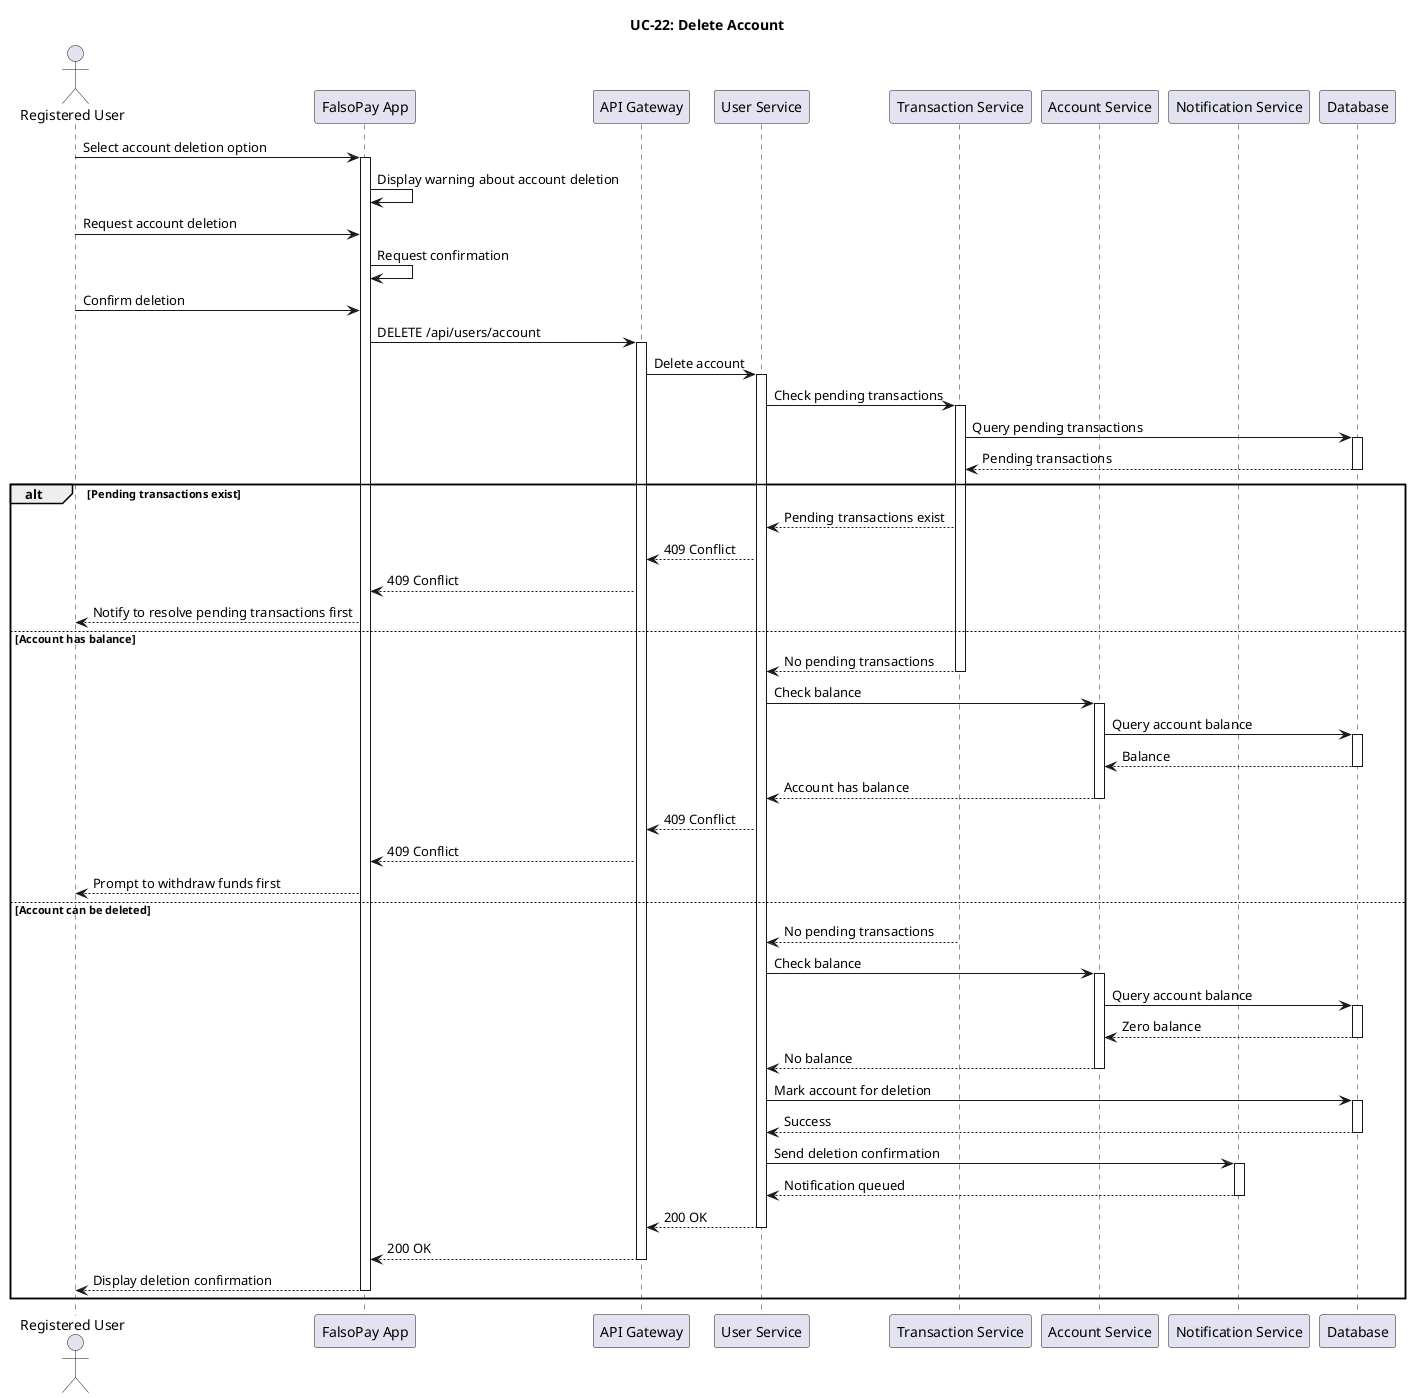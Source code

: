 @startuml UC22-DeleteAccount

actor "Registered User" as User
participant "FalsoPay App" as App
participant "API Gateway" as Gateway
participant "User Service" as UserService
participant "Transaction Service" as TransService
participant "Account Service" as AccountService
participant "Notification Service" as NotifService
participant "Database" as DB

title UC-22: Delete Account

User -> App: Select account deletion option
activate App

App -> App: Display warning about account deletion
User -> App: Request account deletion
App -> App: Request confirmation

User -> App: Confirm deletion
App -> Gateway: DELETE /api/users/account
activate Gateway

Gateway -> UserService: Delete account
activate UserService

UserService -> TransService: Check pending transactions
activate TransService

TransService -> DB: Query pending transactions
activate DB
DB --> TransService: Pending transactions
deactivate DB

alt Pending transactions exist
    TransService --> UserService: Pending transactions exist
    UserService --> Gateway: 409 Conflict
    Gateway --> App: 409 Conflict
    App --> User: Notify to resolve pending transactions first
else Account has balance
    TransService --> UserService: No pending transactions
    deactivate TransService
    
    UserService -> AccountService: Check balance
    activate AccountService
    
    AccountService -> DB: Query account balance
    activate DB
    DB --> AccountService: Balance
    deactivate DB
    
    AccountService --> UserService: Account has balance
    deactivate AccountService
    
    UserService --> Gateway: 409 Conflict
    Gateway --> App: 409 Conflict
    App --> User: Prompt to withdraw funds first
else Account can be deleted
    TransService --> UserService: No pending transactions
    deactivate TransService
    
    UserService -> AccountService: Check balance
    activate AccountService
    
    AccountService -> DB: Query account balance
    activate DB
    DB --> AccountService: Zero balance
    deactivate DB
    
    AccountService --> UserService: No balance
    deactivate AccountService
    
    UserService -> DB: Mark account for deletion
    activate DB
    DB --> UserService: Success
    deactivate DB
    
    UserService -> NotifService: Send deletion confirmation
    activate NotifService
    NotifService --> UserService: Notification queued
    deactivate NotifService
    
    UserService --> Gateway: 200 OK
    deactivate UserService
    
    Gateway --> App: 200 OK
    deactivate Gateway
    
    App --> User: Display deletion confirmation
    deactivate App
end

@enduml 